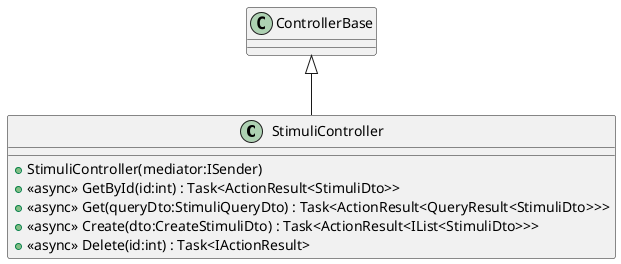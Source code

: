 @startuml
class StimuliController {
    + StimuliController(mediator:ISender)
    + <<async>> GetById(id:int) : Task<ActionResult<StimuliDto>>
    + <<async>> Get(queryDto:StimuliQueryDto) : Task<ActionResult<QueryResult<StimuliDto>>>
    + <<async>> Create(dto:CreateStimuliDto) : Task<ActionResult<IList<StimuliDto>>>
    + <<async>> Delete(id:int) : Task<IActionResult>
}
ControllerBase <|-- StimuliController
@enduml
